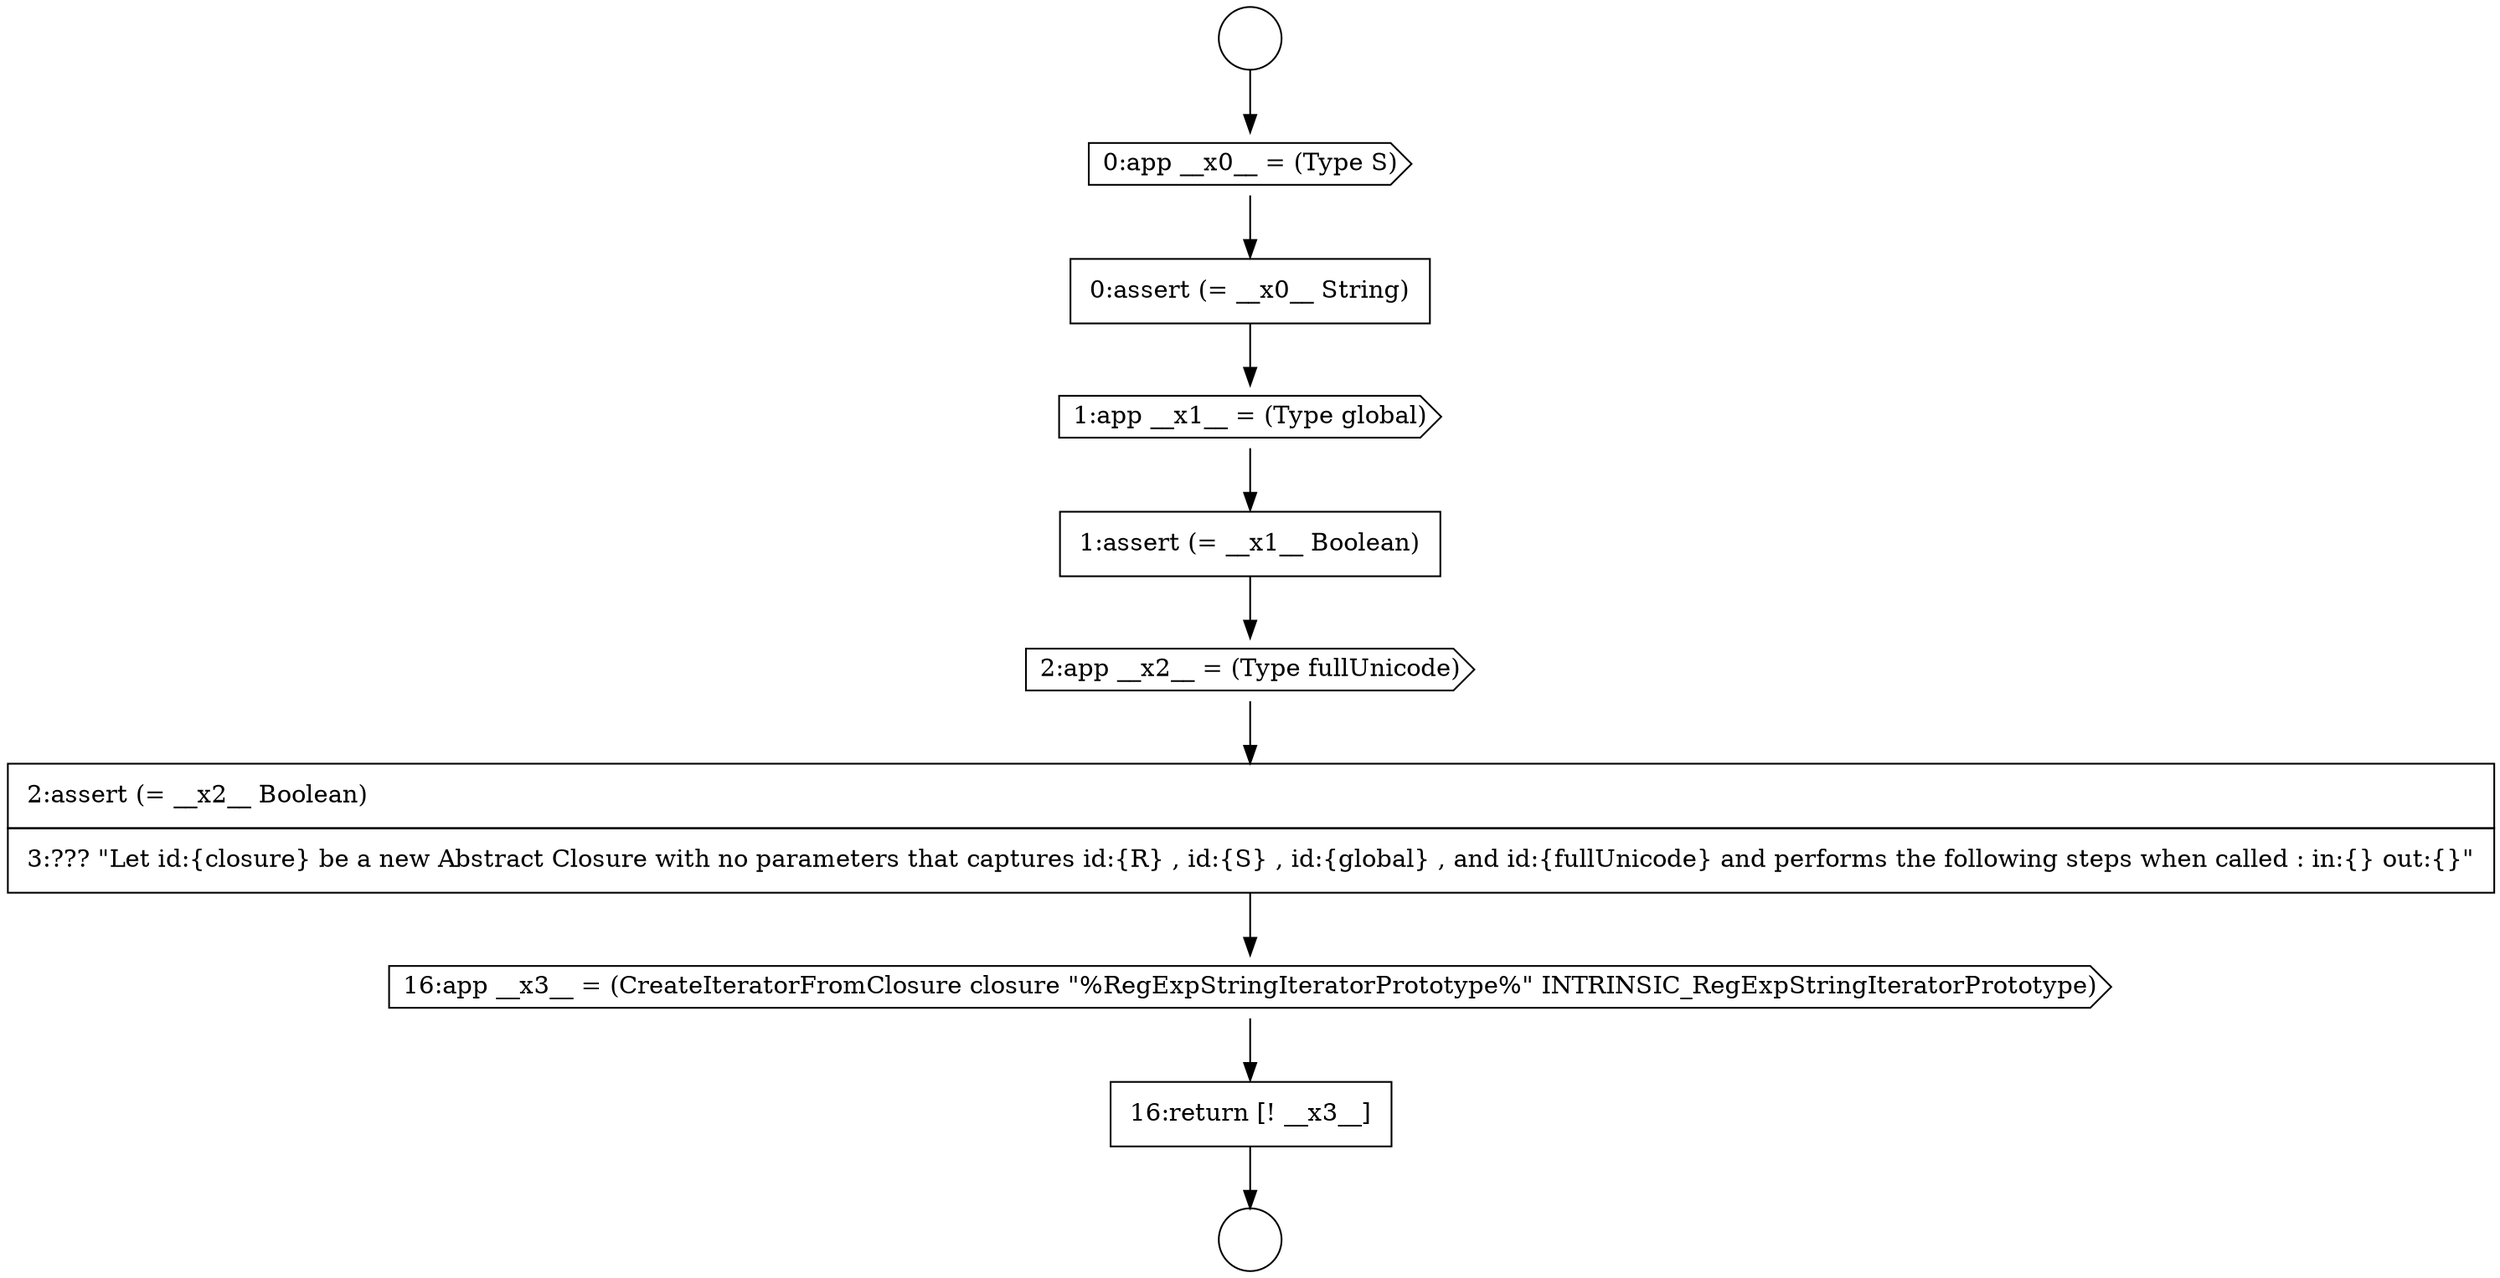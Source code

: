 digraph {
  node15611 [shape=cds, label=<<font color="black">1:app __x1__ = (Type global)</font>> color="black" fillcolor="white" style=filled]
  node15610 [shape=none, margin=0, label=<<font color="black">
    <table border="0" cellborder="1" cellspacing="0" cellpadding="10">
      <tr><td align="left">0:assert (= __x0__ String)</td></tr>
    </table>
  </font>> color="black" fillcolor="white" style=filled]
  node15616 [shape=none, margin=0, label=<<font color="black">
    <table border="0" cellborder="1" cellspacing="0" cellpadding="10">
      <tr><td align="left">16:return [! __x3__]</td></tr>
    </table>
  </font>> color="black" fillcolor="white" style=filled]
  node15614 [shape=none, margin=0, label=<<font color="black">
    <table border="0" cellborder="1" cellspacing="0" cellpadding="10">
      <tr><td align="left">2:assert (= __x2__ Boolean)</td></tr>
      <tr><td align="left">3:??? &quot;Let id:{closure} be a new Abstract Closure with no parameters that captures id:{R} , id:{S} , id:{global} , and id:{fullUnicode} and performs the following steps when called : in:{} out:{}&quot;</td></tr>
    </table>
  </font>> color="black" fillcolor="white" style=filled]
  node15607 [shape=circle label=" " color="black" fillcolor="white" style=filled]
  node15609 [shape=cds, label=<<font color="black">0:app __x0__ = (Type S)</font>> color="black" fillcolor="white" style=filled]
  node15615 [shape=cds, label=<<font color="black">16:app __x3__ = (CreateIteratorFromClosure closure &quot;%RegExpStringIteratorPrototype%&quot; INTRINSIC_RegExpStringIteratorPrototype)</font>> color="black" fillcolor="white" style=filled]
  node15608 [shape=circle label=" " color="black" fillcolor="white" style=filled]
  node15613 [shape=cds, label=<<font color="black">2:app __x2__ = (Type fullUnicode)</font>> color="black" fillcolor="white" style=filled]
  node15612 [shape=none, margin=0, label=<<font color="black">
    <table border="0" cellborder="1" cellspacing="0" cellpadding="10">
      <tr><td align="left">1:assert (= __x1__ Boolean)</td></tr>
    </table>
  </font>> color="black" fillcolor="white" style=filled]
  node15610 -> node15611 [ color="black"]
  node15614 -> node15615 [ color="black"]
  node15615 -> node15616 [ color="black"]
  node15607 -> node15609 [ color="black"]
  node15612 -> node15613 [ color="black"]
  node15609 -> node15610 [ color="black"]
  node15613 -> node15614 [ color="black"]
  node15616 -> node15608 [ color="black"]
  node15611 -> node15612 [ color="black"]
}
